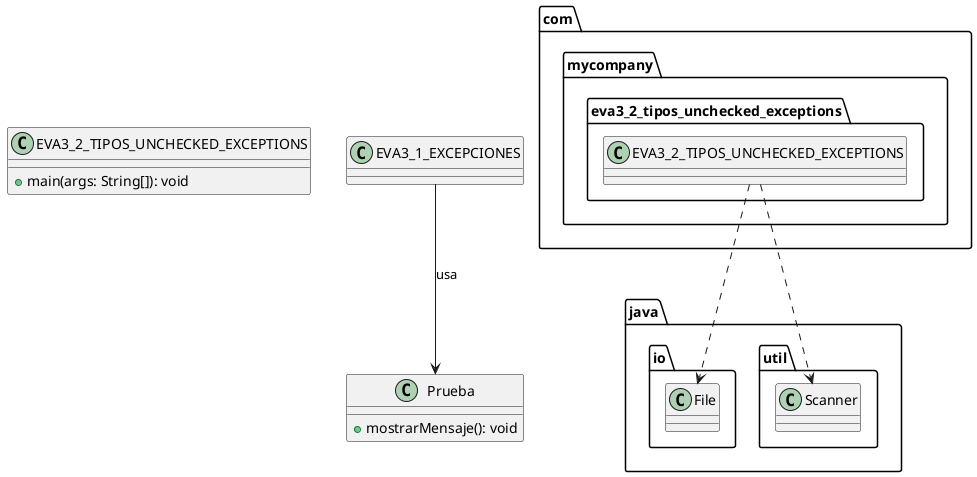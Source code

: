 @startuml
class com.mycompany.eva3_2_tipos_unchecked_exceptions.EVA3_2_TIPOS_UNCHECKED_EXCEPTIONS
class java.io.File
class java.util.Scanner
com.mycompany.eva3_2_tipos_unchecked_exceptions.EVA3_2_TIPOS_UNCHECKED_EXCEPTIONS ..> java.io.File
com.mycompany.eva3_2_tipos_unchecked_exceptions.EVA3_2_TIPOS_UNCHECKED_EXCEPTIONS ..> java.util.Scanner
class EVA3_2_TIPOS_UNCHECKED_EXCEPTIONS {
    + main(args: String[]): void
}

class Prueba {
    + mostrarMensaje(): void
}

EVA3_1_EXCEPCIONES --> Prueba : usa
@enduml